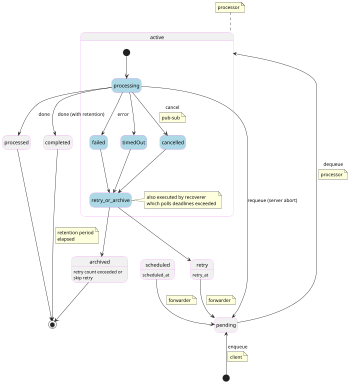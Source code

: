 @startuml
'https://plantuml.com/state-diagram

hide empty description
scale 350 width
skinparam State {
  BorderColor violet
  BackgroundColor<<active>> lightblue
}

[*] -up-> pending : enqueue
note on link
  client
end note
pending -left-> active : dequeue
note on link
  processor
end note

state processed
state completed
state archived
archived: retry count exceeded or
archived: skip retry
state retry
retry: retry_at
state scheduled
scheduled: scheduled_at

state active {
  [*] --> processing <<active>>
  processing --> pending : requeue (server abort)
  processing --> failed : error
  processing --> timedOut
  processing --> cancelled : cancel
  note on link
    pub-sub
  end note

  processing --> processed : done
  processing --> completed : done (with retention)

  state failed <<active>>
  state timedOut <<active>>
  state cancelled <<active>>

  failed --> retry_or_archive
  timedOut --> retry_or_archive
  cancelled --> retry_or_archive

  state retry_or_archive <<active>>
  note right of retry_or_archive
    also executed by recoverer
    which polls deadlines exceeded
  end note
  retry_or_archive --> archived
  retry_or_archive --> retry
}
note top of active
  processor
end note

retry --> pending
note on link
  forwarder
end note

scheduled --> pending
note on link
  forwarder
end note

'completed --> [*]
processed --> [*]
completed --> [*]
note on link
  retention period
  elapsed
end note
archived --> [*]

@enduml